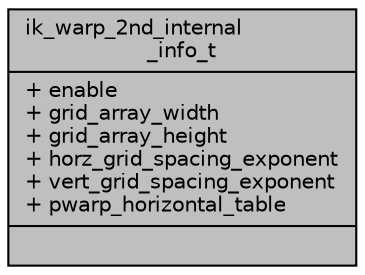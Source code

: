 digraph "ik_warp_2nd_internal_info_t"
{
 // INTERACTIVE_SVG=YES
 // LATEX_PDF_SIZE
  bgcolor="transparent";
  edge [fontname="Helvetica",fontsize="10",labelfontname="Helvetica",labelfontsize="10"];
  node [fontname="Helvetica",fontsize="10",shape=record];
  Node1 [label="{ik_warp_2nd_internal\l_info_t\n|+ enable\l+ grid_array_width\l+ grid_array_height\l+ horz_grid_spacing_exponent\l+ vert_grid_spacing_exponent\l+ pwarp_horizontal_table\l|}",height=0.2,width=0.4,color="black", fillcolor="grey75", style="filled", fontcolor="black",tooltip=" "];
}
